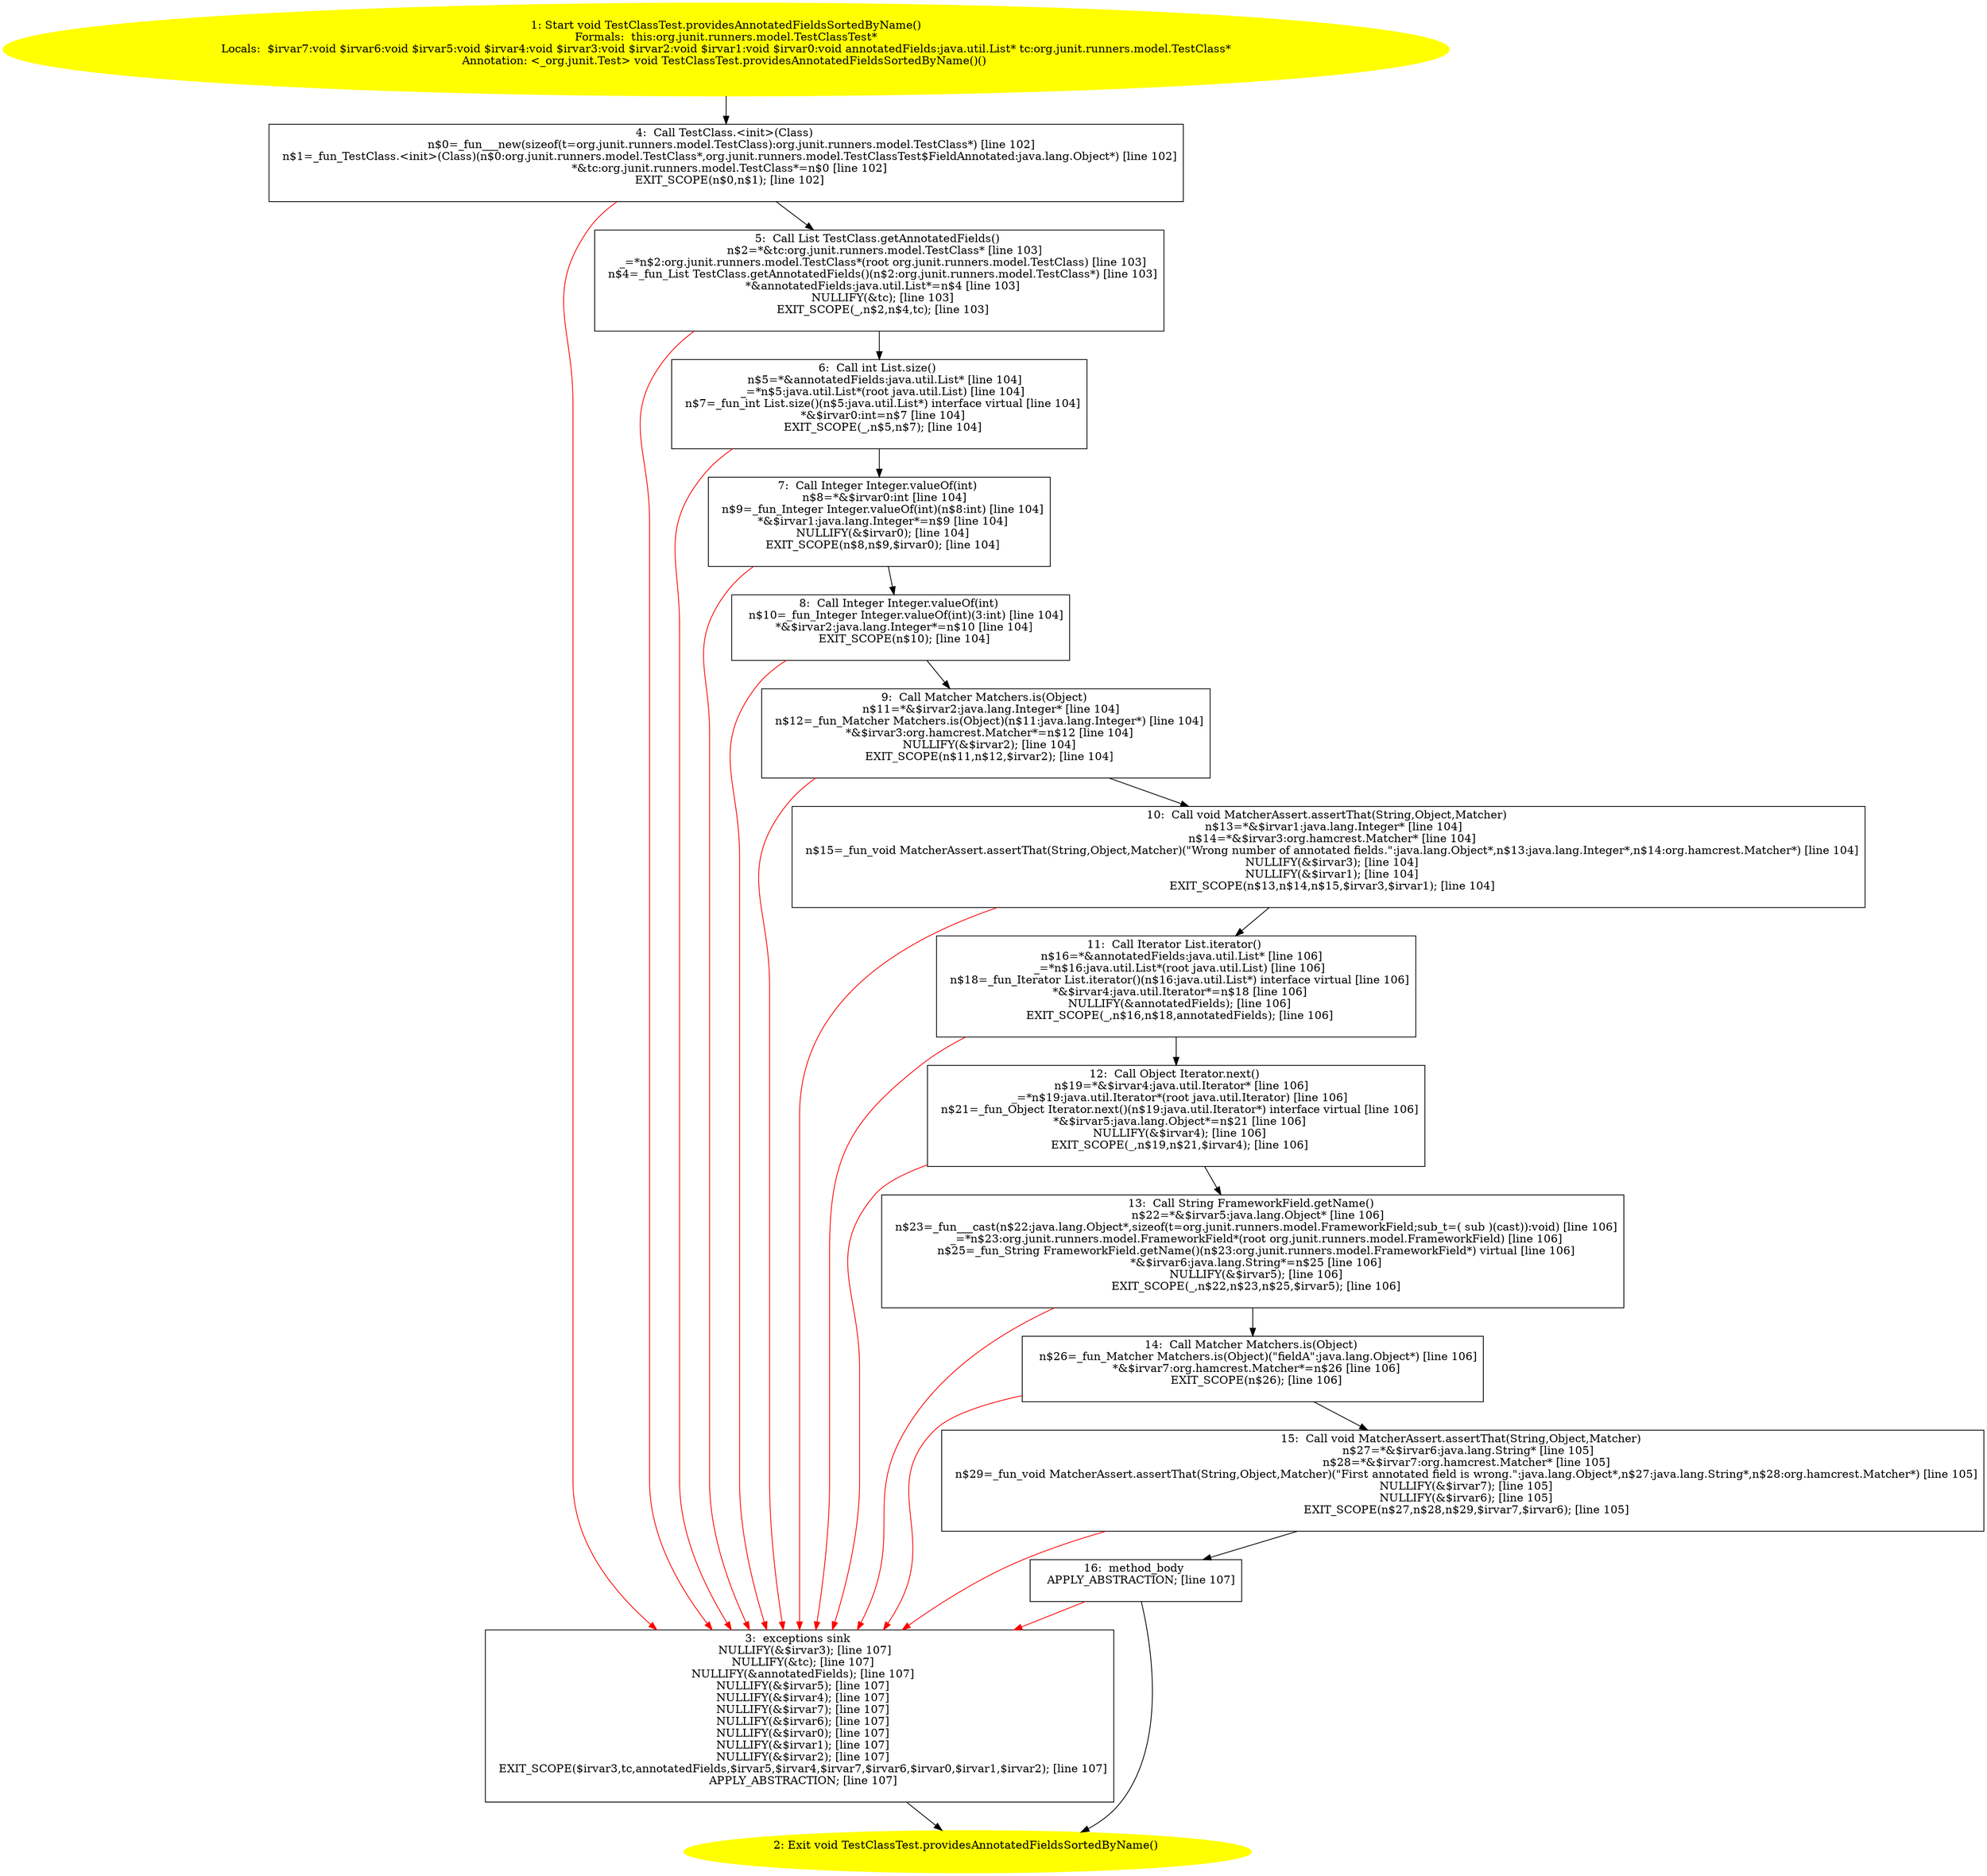 /* @generated */
digraph cfg {
"org.junit.runners.model.TestClassTest.providesAnnotatedFieldsSortedByName():void.01291e0b1f084cdff0eab0912830e168_1" [label="1: Start void TestClassTest.providesAnnotatedFieldsSortedByName()\nFormals:  this:org.junit.runners.model.TestClassTest*\nLocals:  $irvar7:void $irvar6:void $irvar5:void $irvar4:void $irvar3:void $irvar2:void $irvar1:void $irvar0:void annotatedFields:java.util.List* tc:org.junit.runners.model.TestClass*\nAnnotation: <_org.junit.Test> void TestClassTest.providesAnnotatedFieldsSortedByName()() \n  " color=yellow style=filled]
	

	 "org.junit.runners.model.TestClassTest.providesAnnotatedFieldsSortedByName():void.01291e0b1f084cdff0eab0912830e168_1" -> "org.junit.runners.model.TestClassTest.providesAnnotatedFieldsSortedByName():void.01291e0b1f084cdff0eab0912830e168_4" ;
"org.junit.runners.model.TestClassTest.providesAnnotatedFieldsSortedByName():void.01291e0b1f084cdff0eab0912830e168_2" [label="2: Exit void TestClassTest.providesAnnotatedFieldsSortedByName() \n  " color=yellow style=filled]
	

"org.junit.runners.model.TestClassTest.providesAnnotatedFieldsSortedByName():void.01291e0b1f084cdff0eab0912830e168_3" [label="3:  exceptions sink \n   NULLIFY(&$irvar3); [line 107]\n  NULLIFY(&tc); [line 107]\n  NULLIFY(&annotatedFields); [line 107]\n  NULLIFY(&$irvar5); [line 107]\n  NULLIFY(&$irvar4); [line 107]\n  NULLIFY(&$irvar7); [line 107]\n  NULLIFY(&$irvar6); [line 107]\n  NULLIFY(&$irvar0); [line 107]\n  NULLIFY(&$irvar1); [line 107]\n  NULLIFY(&$irvar2); [line 107]\n  EXIT_SCOPE($irvar3,tc,annotatedFields,$irvar5,$irvar4,$irvar7,$irvar6,$irvar0,$irvar1,$irvar2); [line 107]\n  APPLY_ABSTRACTION; [line 107]\n " shape="box"]
	

	 "org.junit.runners.model.TestClassTest.providesAnnotatedFieldsSortedByName():void.01291e0b1f084cdff0eab0912830e168_3" -> "org.junit.runners.model.TestClassTest.providesAnnotatedFieldsSortedByName():void.01291e0b1f084cdff0eab0912830e168_2" ;
"org.junit.runners.model.TestClassTest.providesAnnotatedFieldsSortedByName():void.01291e0b1f084cdff0eab0912830e168_4" [label="4:  Call TestClass.<init>(Class) \n   n$0=_fun___new(sizeof(t=org.junit.runners.model.TestClass):org.junit.runners.model.TestClass*) [line 102]\n  n$1=_fun_TestClass.<init>(Class)(n$0:org.junit.runners.model.TestClass*,org.junit.runners.model.TestClassTest$FieldAnnotated:java.lang.Object*) [line 102]\n  *&tc:org.junit.runners.model.TestClass*=n$0 [line 102]\n  EXIT_SCOPE(n$0,n$1); [line 102]\n " shape="box"]
	

	 "org.junit.runners.model.TestClassTest.providesAnnotatedFieldsSortedByName():void.01291e0b1f084cdff0eab0912830e168_4" -> "org.junit.runners.model.TestClassTest.providesAnnotatedFieldsSortedByName():void.01291e0b1f084cdff0eab0912830e168_5" ;
	 "org.junit.runners.model.TestClassTest.providesAnnotatedFieldsSortedByName():void.01291e0b1f084cdff0eab0912830e168_4" -> "org.junit.runners.model.TestClassTest.providesAnnotatedFieldsSortedByName():void.01291e0b1f084cdff0eab0912830e168_3" [color="red" ];
"org.junit.runners.model.TestClassTest.providesAnnotatedFieldsSortedByName():void.01291e0b1f084cdff0eab0912830e168_5" [label="5:  Call List TestClass.getAnnotatedFields() \n   n$2=*&tc:org.junit.runners.model.TestClass* [line 103]\n  _=*n$2:org.junit.runners.model.TestClass*(root org.junit.runners.model.TestClass) [line 103]\n  n$4=_fun_List TestClass.getAnnotatedFields()(n$2:org.junit.runners.model.TestClass*) [line 103]\n  *&annotatedFields:java.util.List*=n$4 [line 103]\n  NULLIFY(&tc); [line 103]\n  EXIT_SCOPE(_,n$2,n$4,tc); [line 103]\n " shape="box"]
	

	 "org.junit.runners.model.TestClassTest.providesAnnotatedFieldsSortedByName():void.01291e0b1f084cdff0eab0912830e168_5" -> "org.junit.runners.model.TestClassTest.providesAnnotatedFieldsSortedByName():void.01291e0b1f084cdff0eab0912830e168_6" ;
	 "org.junit.runners.model.TestClassTest.providesAnnotatedFieldsSortedByName():void.01291e0b1f084cdff0eab0912830e168_5" -> "org.junit.runners.model.TestClassTest.providesAnnotatedFieldsSortedByName():void.01291e0b1f084cdff0eab0912830e168_3" [color="red" ];
"org.junit.runners.model.TestClassTest.providesAnnotatedFieldsSortedByName():void.01291e0b1f084cdff0eab0912830e168_6" [label="6:  Call int List.size() \n   n$5=*&annotatedFields:java.util.List* [line 104]\n  _=*n$5:java.util.List*(root java.util.List) [line 104]\n  n$7=_fun_int List.size()(n$5:java.util.List*) interface virtual [line 104]\n  *&$irvar0:int=n$7 [line 104]\n  EXIT_SCOPE(_,n$5,n$7); [line 104]\n " shape="box"]
	

	 "org.junit.runners.model.TestClassTest.providesAnnotatedFieldsSortedByName():void.01291e0b1f084cdff0eab0912830e168_6" -> "org.junit.runners.model.TestClassTest.providesAnnotatedFieldsSortedByName():void.01291e0b1f084cdff0eab0912830e168_7" ;
	 "org.junit.runners.model.TestClassTest.providesAnnotatedFieldsSortedByName():void.01291e0b1f084cdff0eab0912830e168_6" -> "org.junit.runners.model.TestClassTest.providesAnnotatedFieldsSortedByName():void.01291e0b1f084cdff0eab0912830e168_3" [color="red" ];
"org.junit.runners.model.TestClassTest.providesAnnotatedFieldsSortedByName():void.01291e0b1f084cdff0eab0912830e168_7" [label="7:  Call Integer Integer.valueOf(int) \n   n$8=*&$irvar0:int [line 104]\n  n$9=_fun_Integer Integer.valueOf(int)(n$8:int) [line 104]\n  *&$irvar1:java.lang.Integer*=n$9 [line 104]\n  NULLIFY(&$irvar0); [line 104]\n  EXIT_SCOPE(n$8,n$9,$irvar0); [line 104]\n " shape="box"]
	

	 "org.junit.runners.model.TestClassTest.providesAnnotatedFieldsSortedByName():void.01291e0b1f084cdff0eab0912830e168_7" -> "org.junit.runners.model.TestClassTest.providesAnnotatedFieldsSortedByName():void.01291e0b1f084cdff0eab0912830e168_8" ;
	 "org.junit.runners.model.TestClassTest.providesAnnotatedFieldsSortedByName():void.01291e0b1f084cdff0eab0912830e168_7" -> "org.junit.runners.model.TestClassTest.providesAnnotatedFieldsSortedByName():void.01291e0b1f084cdff0eab0912830e168_3" [color="red" ];
"org.junit.runners.model.TestClassTest.providesAnnotatedFieldsSortedByName():void.01291e0b1f084cdff0eab0912830e168_8" [label="8:  Call Integer Integer.valueOf(int) \n   n$10=_fun_Integer Integer.valueOf(int)(3:int) [line 104]\n  *&$irvar2:java.lang.Integer*=n$10 [line 104]\n  EXIT_SCOPE(n$10); [line 104]\n " shape="box"]
	

	 "org.junit.runners.model.TestClassTest.providesAnnotatedFieldsSortedByName():void.01291e0b1f084cdff0eab0912830e168_8" -> "org.junit.runners.model.TestClassTest.providesAnnotatedFieldsSortedByName():void.01291e0b1f084cdff0eab0912830e168_9" ;
	 "org.junit.runners.model.TestClassTest.providesAnnotatedFieldsSortedByName():void.01291e0b1f084cdff0eab0912830e168_8" -> "org.junit.runners.model.TestClassTest.providesAnnotatedFieldsSortedByName():void.01291e0b1f084cdff0eab0912830e168_3" [color="red" ];
"org.junit.runners.model.TestClassTest.providesAnnotatedFieldsSortedByName():void.01291e0b1f084cdff0eab0912830e168_9" [label="9:  Call Matcher Matchers.is(Object) \n   n$11=*&$irvar2:java.lang.Integer* [line 104]\n  n$12=_fun_Matcher Matchers.is(Object)(n$11:java.lang.Integer*) [line 104]\n  *&$irvar3:org.hamcrest.Matcher*=n$12 [line 104]\n  NULLIFY(&$irvar2); [line 104]\n  EXIT_SCOPE(n$11,n$12,$irvar2); [line 104]\n " shape="box"]
	

	 "org.junit.runners.model.TestClassTest.providesAnnotatedFieldsSortedByName():void.01291e0b1f084cdff0eab0912830e168_9" -> "org.junit.runners.model.TestClassTest.providesAnnotatedFieldsSortedByName():void.01291e0b1f084cdff0eab0912830e168_10" ;
	 "org.junit.runners.model.TestClassTest.providesAnnotatedFieldsSortedByName():void.01291e0b1f084cdff0eab0912830e168_9" -> "org.junit.runners.model.TestClassTest.providesAnnotatedFieldsSortedByName():void.01291e0b1f084cdff0eab0912830e168_3" [color="red" ];
"org.junit.runners.model.TestClassTest.providesAnnotatedFieldsSortedByName():void.01291e0b1f084cdff0eab0912830e168_10" [label="10:  Call void MatcherAssert.assertThat(String,Object,Matcher) \n   n$13=*&$irvar1:java.lang.Integer* [line 104]\n  n$14=*&$irvar3:org.hamcrest.Matcher* [line 104]\n  n$15=_fun_void MatcherAssert.assertThat(String,Object,Matcher)(\"Wrong number of annotated fields.\":java.lang.Object*,n$13:java.lang.Integer*,n$14:org.hamcrest.Matcher*) [line 104]\n  NULLIFY(&$irvar3); [line 104]\n  NULLIFY(&$irvar1); [line 104]\n  EXIT_SCOPE(n$13,n$14,n$15,$irvar3,$irvar1); [line 104]\n " shape="box"]
	

	 "org.junit.runners.model.TestClassTest.providesAnnotatedFieldsSortedByName():void.01291e0b1f084cdff0eab0912830e168_10" -> "org.junit.runners.model.TestClassTest.providesAnnotatedFieldsSortedByName():void.01291e0b1f084cdff0eab0912830e168_11" ;
	 "org.junit.runners.model.TestClassTest.providesAnnotatedFieldsSortedByName():void.01291e0b1f084cdff0eab0912830e168_10" -> "org.junit.runners.model.TestClassTest.providesAnnotatedFieldsSortedByName():void.01291e0b1f084cdff0eab0912830e168_3" [color="red" ];
"org.junit.runners.model.TestClassTest.providesAnnotatedFieldsSortedByName():void.01291e0b1f084cdff0eab0912830e168_11" [label="11:  Call Iterator List.iterator() \n   n$16=*&annotatedFields:java.util.List* [line 106]\n  _=*n$16:java.util.List*(root java.util.List) [line 106]\n  n$18=_fun_Iterator List.iterator()(n$16:java.util.List*) interface virtual [line 106]\n  *&$irvar4:java.util.Iterator*=n$18 [line 106]\n  NULLIFY(&annotatedFields); [line 106]\n  EXIT_SCOPE(_,n$16,n$18,annotatedFields); [line 106]\n " shape="box"]
	

	 "org.junit.runners.model.TestClassTest.providesAnnotatedFieldsSortedByName():void.01291e0b1f084cdff0eab0912830e168_11" -> "org.junit.runners.model.TestClassTest.providesAnnotatedFieldsSortedByName():void.01291e0b1f084cdff0eab0912830e168_12" ;
	 "org.junit.runners.model.TestClassTest.providesAnnotatedFieldsSortedByName():void.01291e0b1f084cdff0eab0912830e168_11" -> "org.junit.runners.model.TestClassTest.providesAnnotatedFieldsSortedByName():void.01291e0b1f084cdff0eab0912830e168_3" [color="red" ];
"org.junit.runners.model.TestClassTest.providesAnnotatedFieldsSortedByName():void.01291e0b1f084cdff0eab0912830e168_12" [label="12:  Call Object Iterator.next() \n   n$19=*&$irvar4:java.util.Iterator* [line 106]\n  _=*n$19:java.util.Iterator*(root java.util.Iterator) [line 106]\n  n$21=_fun_Object Iterator.next()(n$19:java.util.Iterator*) interface virtual [line 106]\n  *&$irvar5:java.lang.Object*=n$21 [line 106]\n  NULLIFY(&$irvar4); [line 106]\n  EXIT_SCOPE(_,n$19,n$21,$irvar4); [line 106]\n " shape="box"]
	

	 "org.junit.runners.model.TestClassTest.providesAnnotatedFieldsSortedByName():void.01291e0b1f084cdff0eab0912830e168_12" -> "org.junit.runners.model.TestClassTest.providesAnnotatedFieldsSortedByName():void.01291e0b1f084cdff0eab0912830e168_13" ;
	 "org.junit.runners.model.TestClassTest.providesAnnotatedFieldsSortedByName():void.01291e0b1f084cdff0eab0912830e168_12" -> "org.junit.runners.model.TestClassTest.providesAnnotatedFieldsSortedByName():void.01291e0b1f084cdff0eab0912830e168_3" [color="red" ];
"org.junit.runners.model.TestClassTest.providesAnnotatedFieldsSortedByName():void.01291e0b1f084cdff0eab0912830e168_13" [label="13:  Call String FrameworkField.getName() \n   n$22=*&$irvar5:java.lang.Object* [line 106]\n  n$23=_fun___cast(n$22:java.lang.Object*,sizeof(t=org.junit.runners.model.FrameworkField;sub_t=( sub )(cast)):void) [line 106]\n  _=*n$23:org.junit.runners.model.FrameworkField*(root org.junit.runners.model.FrameworkField) [line 106]\n  n$25=_fun_String FrameworkField.getName()(n$23:org.junit.runners.model.FrameworkField*) virtual [line 106]\n  *&$irvar6:java.lang.String*=n$25 [line 106]\n  NULLIFY(&$irvar5); [line 106]\n  EXIT_SCOPE(_,n$22,n$23,n$25,$irvar5); [line 106]\n " shape="box"]
	

	 "org.junit.runners.model.TestClassTest.providesAnnotatedFieldsSortedByName():void.01291e0b1f084cdff0eab0912830e168_13" -> "org.junit.runners.model.TestClassTest.providesAnnotatedFieldsSortedByName():void.01291e0b1f084cdff0eab0912830e168_14" ;
	 "org.junit.runners.model.TestClassTest.providesAnnotatedFieldsSortedByName():void.01291e0b1f084cdff0eab0912830e168_13" -> "org.junit.runners.model.TestClassTest.providesAnnotatedFieldsSortedByName():void.01291e0b1f084cdff0eab0912830e168_3" [color="red" ];
"org.junit.runners.model.TestClassTest.providesAnnotatedFieldsSortedByName():void.01291e0b1f084cdff0eab0912830e168_14" [label="14:  Call Matcher Matchers.is(Object) \n   n$26=_fun_Matcher Matchers.is(Object)(\"fieldA\":java.lang.Object*) [line 106]\n  *&$irvar7:org.hamcrest.Matcher*=n$26 [line 106]\n  EXIT_SCOPE(n$26); [line 106]\n " shape="box"]
	

	 "org.junit.runners.model.TestClassTest.providesAnnotatedFieldsSortedByName():void.01291e0b1f084cdff0eab0912830e168_14" -> "org.junit.runners.model.TestClassTest.providesAnnotatedFieldsSortedByName():void.01291e0b1f084cdff0eab0912830e168_15" ;
	 "org.junit.runners.model.TestClassTest.providesAnnotatedFieldsSortedByName():void.01291e0b1f084cdff0eab0912830e168_14" -> "org.junit.runners.model.TestClassTest.providesAnnotatedFieldsSortedByName():void.01291e0b1f084cdff0eab0912830e168_3" [color="red" ];
"org.junit.runners.model.TestClassTest.providesAnnotatedFieldsSortedByName():void.01291e0b1f084cdff0eab0912830e168_15" [label="15:  Call void MatcherAssert.assertThat(String,Object,Matcher) \n   n$27=*&$irvar6:java.lang.String* [line 105]\n  n$28=*&$irvar7:org.hamcrest.Matcher* [line 105]\n  n$29=_fun_void MatcherAssert.assertThat(String,Object,Matcher)(\"First annotated field is wrong.\":java.lang.Object*,n$27:java.lang.String*,n$28:org.hamcrest.Matcher*) [line 105]\n  NULLIFY(&$irvar7); [line 105]\n  NULLIFY(&$irvar6); [line 105]\n  EXIT_SCOPE(n$27,n$28,n$29,$irvar7,$irvar6); [line 105]\n " shape="box"]
	

	 "org.junit.runners.model.TestClassTest.providesAnnotatedFieldsSortedByName():void.01291e0b1f084cdff0eab0912830e168_15" -> "org.junit.runners.model.TestClassTest.providesAnnotatedFieldsSortedByName():void.01291e0b1f084cdff0eab0912830e168_16" ;
	 "org.junit.runners.model.TestClassTest.providesAnnotatedFieldsSortedByName():void.01291e0b1f084cdff0eab0912830e168_15" -> "org.junit.runners.model.TestClassTest.providesAnnotatedFieldsSortedByName():void.01291e0b1f084cdff0eab0912830e168_3" [color="red" ];
"org.junit.runners.model.TestClassTest.providesAnnotatedFieldsSortedByName():void.01291e0b1f084cdff0eab0912830e168_16" [label="16:  method_body \n   APPLY_ABSTRACTION; [line 107]\n " shape="box"]
	

	 "org.junit.runners.model.TestClassTest.providesAnnotatedFieldsSortedByName():void.01291e0b1f084cdff0eab0912830e168_16" -> "org.junit.runners.model.TestClassTest.providesAnnotatedFieldsSortedByName():void.01291e0b1f084cdff0eab0912830e168_2" ;
	 "org.junit.runners.model.TestClassTest.providesAnnotatedFieldsSortedByName():void.01291e0b1f084cdff0eab0912830e168_16" -> "org.junit.runners.model.TestClassTest.providesAnnotatedFieldsSortedByName():void.01291e0b1f084cdff0eab0912830e168_3" [color="red" ];
}
